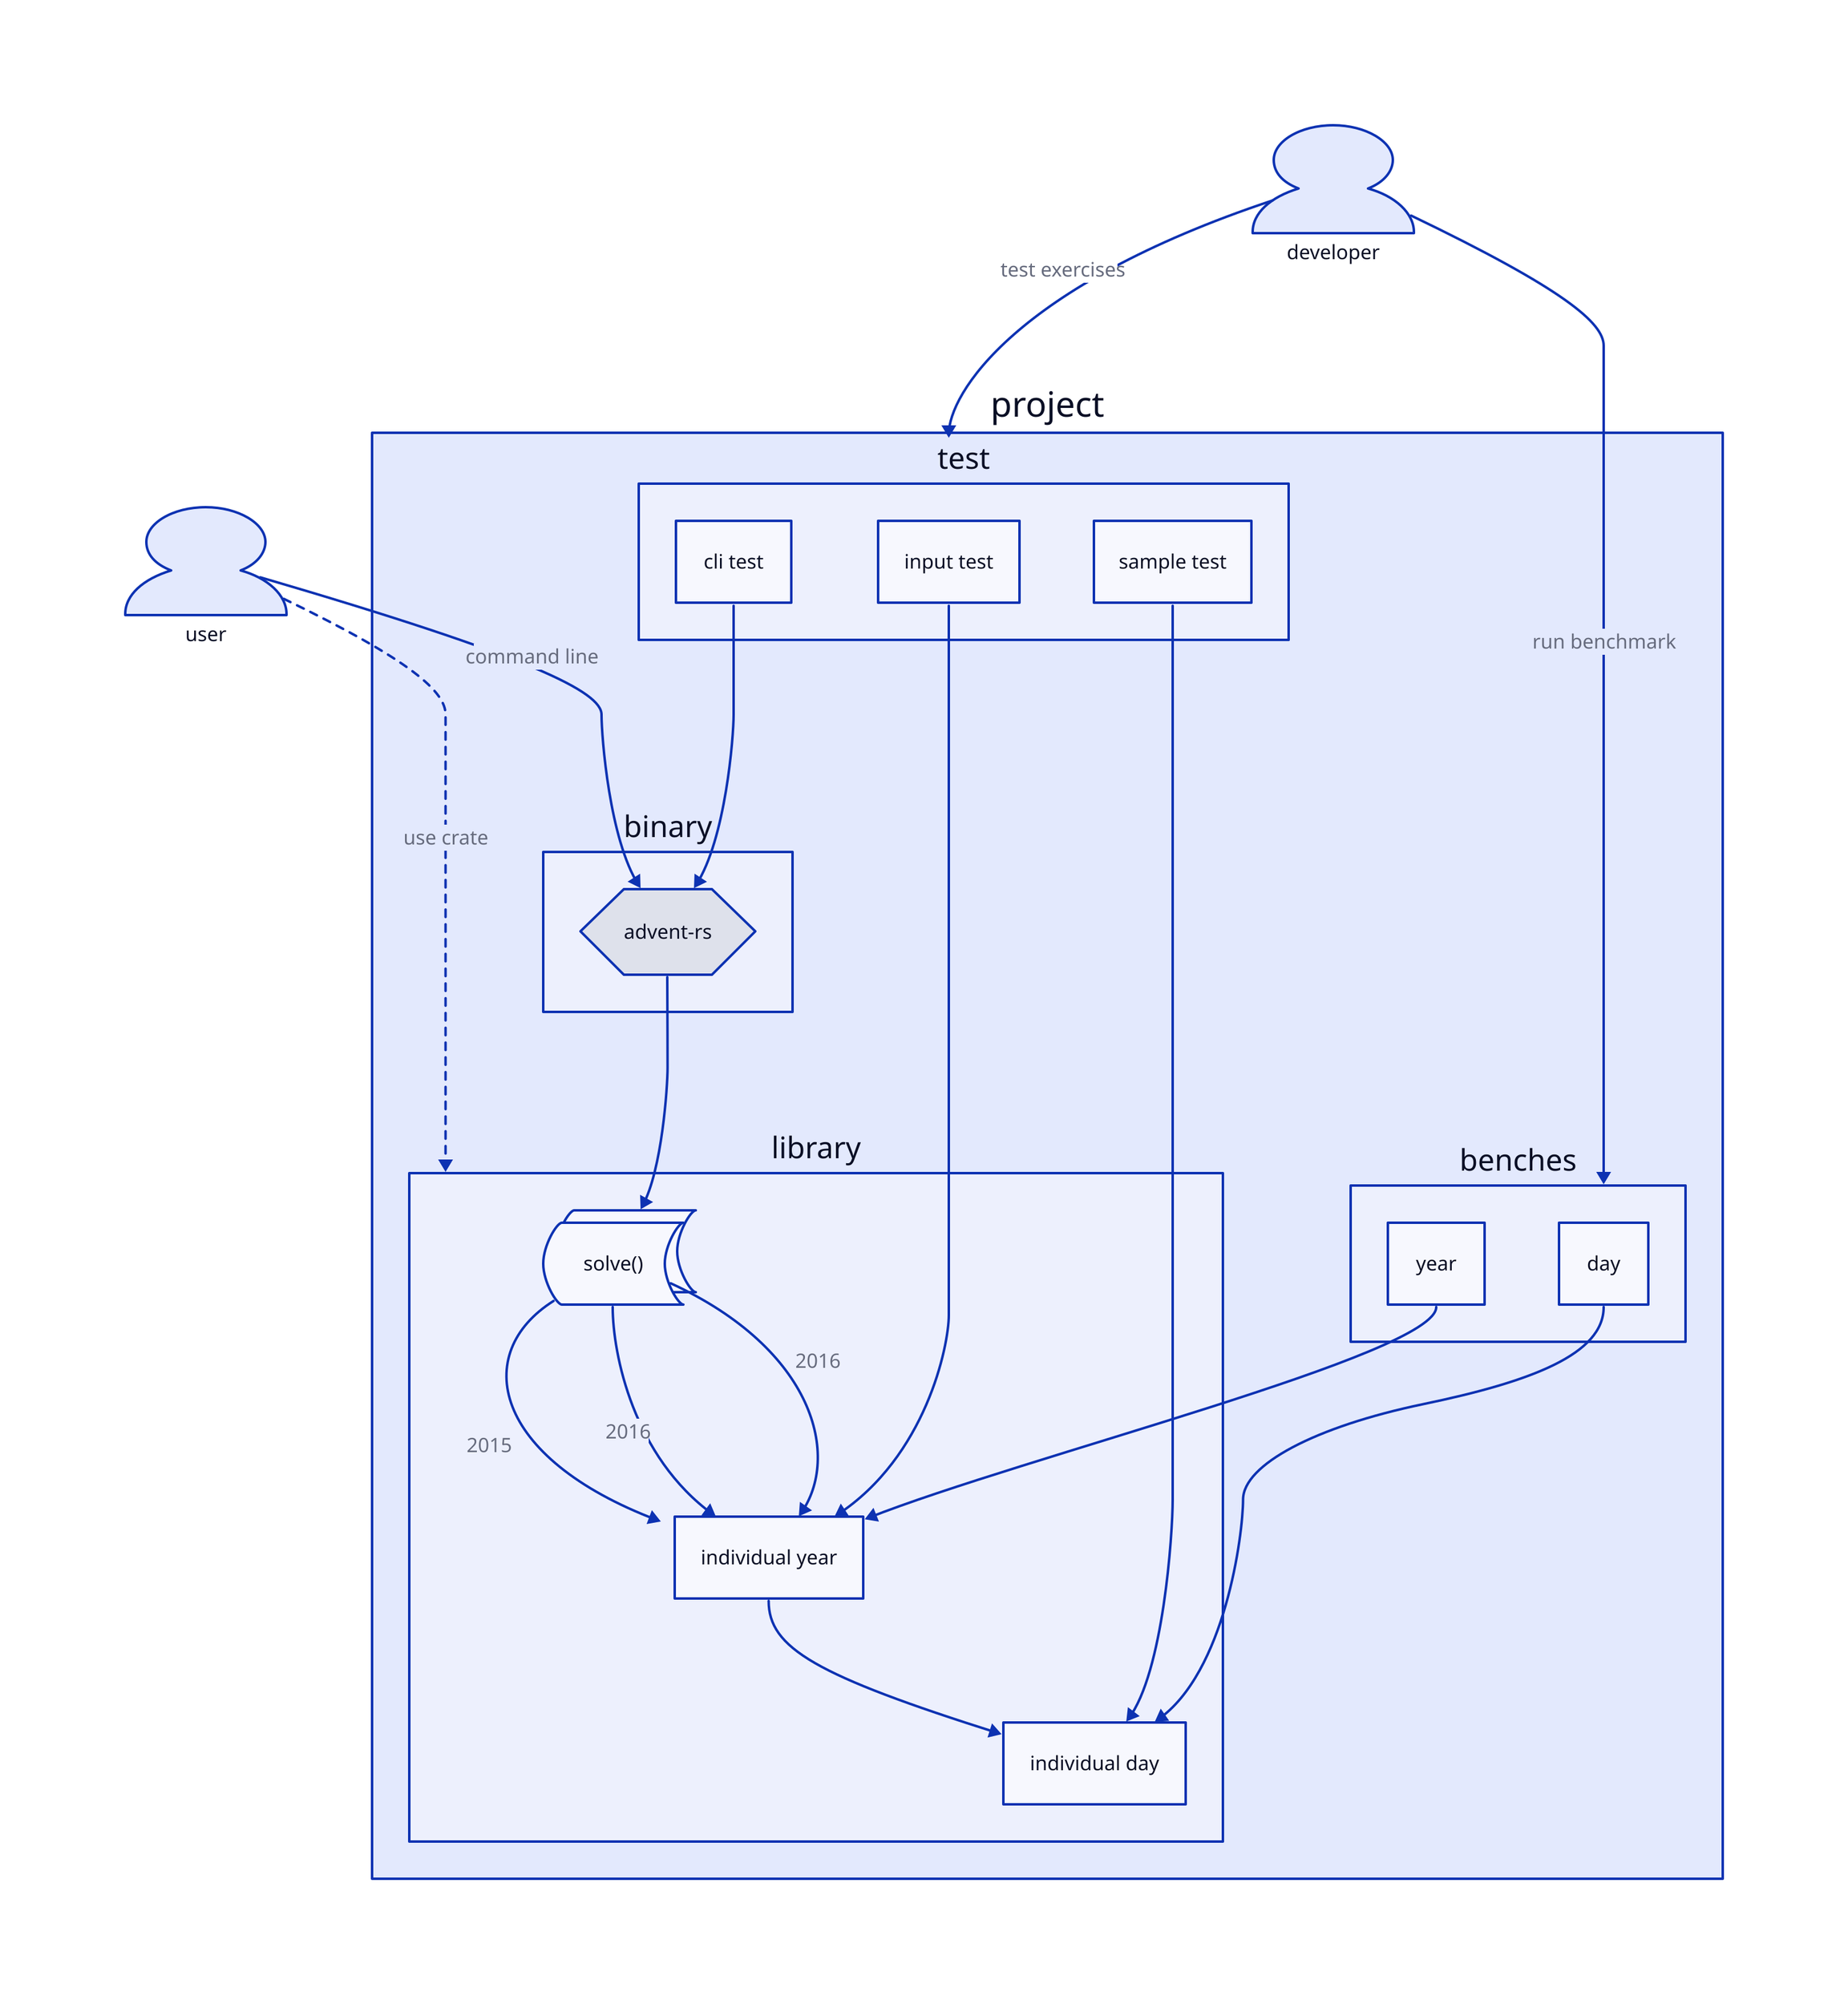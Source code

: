 vars: {
  d2-config: {
    layout-engine: elk
    # Terminal theme code
    theme-id: 300
  }
}

user: {
  shape: person
  width: 130
}

developer: {
  shape: person
  width: 130
}

project: {
  test: {
    sample test
    input test
    cli test
  }
  benches: {
    year
    day
  }

  binary: {
    advent-rs: {shape: hexagon}
  }

  library: {
    solve(): {
      shape: stored_data
      style.multiple: true
    }

    individual year

    solve() -> individual year: 2015
    solve() -> individual year: 2016
    solve() -> individual year: 2016

    individual day

    individual year -> individual day
  }
}

user -> project.library: use crate {
  style.stroke-dash: 3
}
user -> project.binary.advent-rs: command line
developer -> project.test: test exercises
developer -> project.benches: run benchmark

project.binary.advent-rs -> project.library.solve()
project.test.cli test -> project.binary.advent-rs
project.test.input test -> project.library.individual year
project.test.sample test -> project.library.individual day
project.benches.year -> project.library.individual year
project.benches.day -> project.library.individual day
